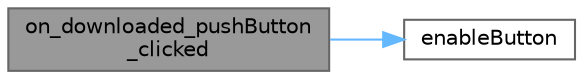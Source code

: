 digraph "on_downloaded_pushButton_clicked"
{
 // LATEX_PDF_SIZE
  bgcolor="transparent";
  edge [fontname=Helvetica,fontsize=10,labelfontname=Helvetica,labelfontsize=10];
  node [fontname=Helvetica,fontsize=10,shape=box,height=0.2,width=0.4];
  rankdir="LR";
  Node1 [id="Node000001",label="on_downloaded_pushButton\l_clicked",height=0.2,width=0.4,color="gray40", fillcolor="grey60", style="filled", fontcolor="black",tooltip="已下载按钮点击槽函数"];
  Node1 -> Node2 [id="edge1_Node000001_Node000002",color="steelblue1",style="solid",tooltip=" "];
  Node2 [id="Node000002",label="enableButton",height=0.2,width=0.4,color="grey40", fillcolor="white", style="filled",URL="$class_listen_my_download.html#ab868524a9562cda1f7b60b4220e2248e",tooltip="启用或禁用按钮"];
}

